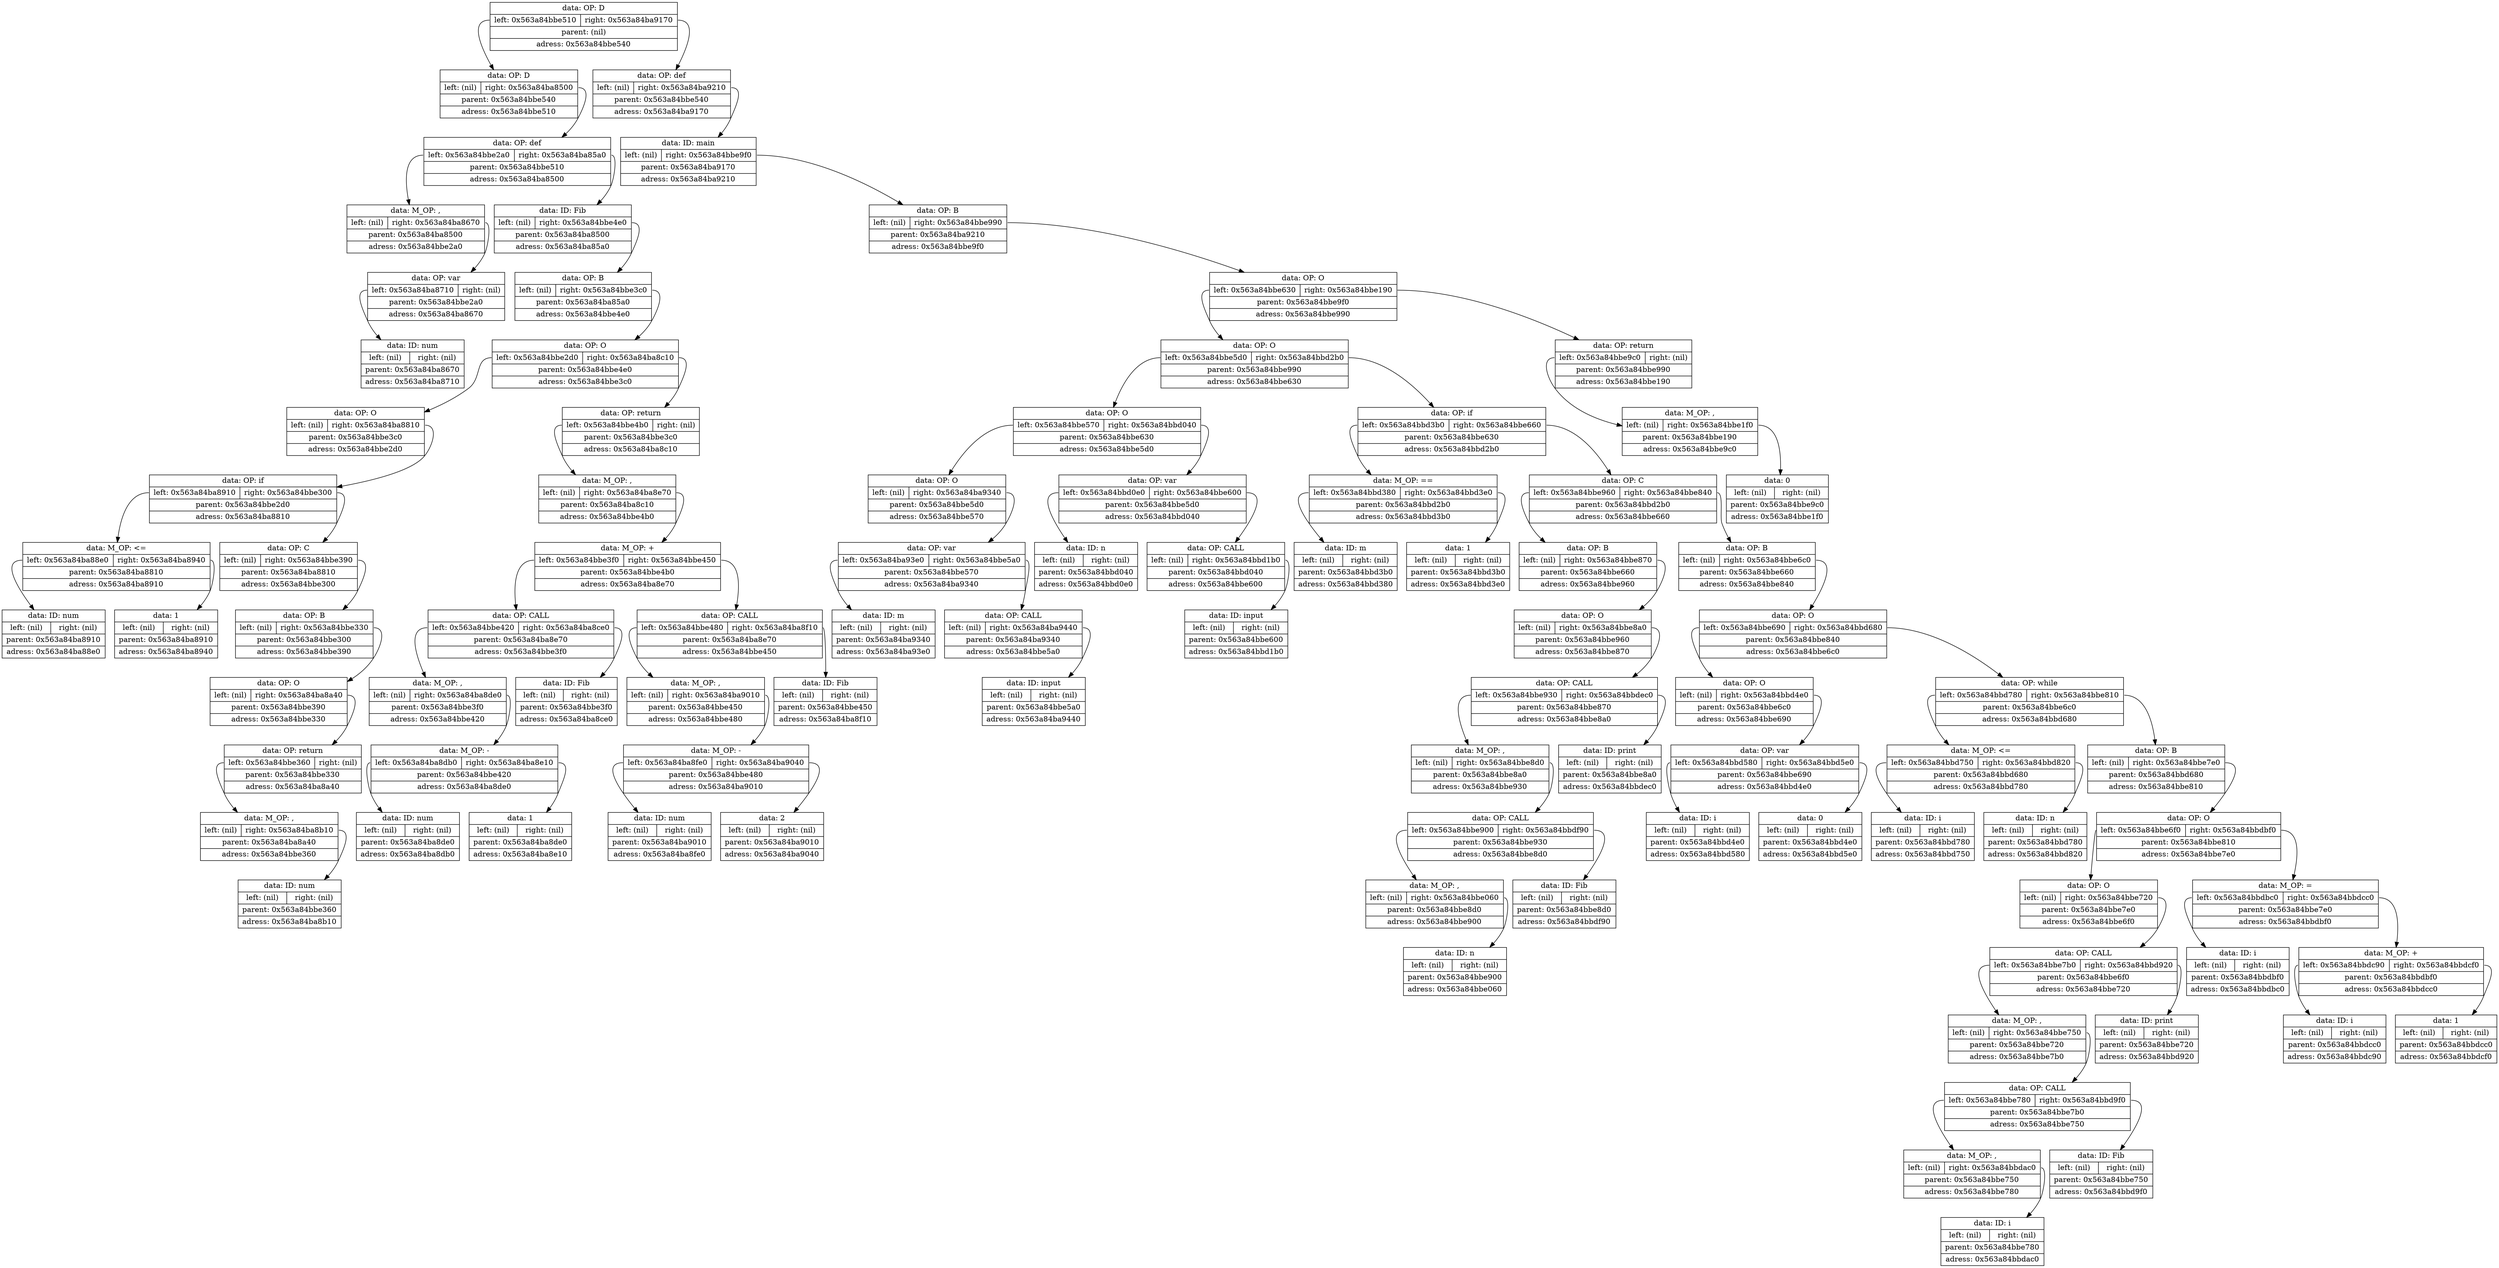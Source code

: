 digraph dump
{
	node0x563a84bbe540 [shape = "record", label = "{<f1>data: OP: D|{<f2>left: 0x563a84bbe510|<f3>right: 0x563a84ba9170}|<f4>parent: (nil)|<f5>adress: 0x563a84bbe540}"];
	node0x563a84bbe510 [shape = "record", label = "{<f1>data: OP: D|{<f2>left: (nil)|<f3>right: 0x563a84ba8500}|<f4>parent: 0x563a84bbe540|<f5>adress: 0x563a84bbe510}"];
	node0x563a84ba8500 [shape = "record", label = "{<f1>data: OP: def|{<f2>left: 0x563a84bbe2a0|<f3>right: 0x563a84ba85a0}|<f4>parent: 0x563a84bbe510|<f5>adress: 0x563a84ba8500}"];
	node0x563a84bbe2a0 [shape = "record", label = "{<f1>data: M_OP: ,|{<f2>left: (nil)|<f3>right: 0x563a84ba8670}|<f4>parent: 0x563a84ba8500|<f5>adress: 0x563a84bbe2a0}"];
	node0x563a84ba8670 [shape = "record", label = "{<f1>data: OP: var|{<f2>left: 0x563a84ba8710|<f3>right: (nil)}|<f4>parent: 0x563a84bbe2a0|<f5>adress: 0x563a84ba8670}"];
	node0x563a84ba8710 [shape = "record", label = "{<f1>data: ID: num|{<f2>left: (nil)|<f3>right: (nil)}|<f4>parent: 0x563a84ba8670|<f5>adress: 0x563a84ba8710}"];
	node0x563a84ba8670:f2 -> node0x563a84ba8710
	node0x563a84bbe2a0:f3 -> node0x563a84ba8670
	node0x563a84ba8500:f2 -> node0x563a84bbe2a0
	node0x563a84ba85a0 [shape = "record", label = "{<f1>data: ID: Fib|{<f2>left: (nil)|<f3>right: 0x563a84bbe4e0}|<f4>parent: 0x563a84ba8500|<f5>adress: 0x563a84ba85a0}"];
	node0x563a84bbe4e0 [shape = "record", label = "{<f1>data: OP: B|{<f2>left: (nil)|<f3>right: 0x563a84bbe3c0}|<f4>parent: 0x563a84ba85a0|<f5>adress: 0x563a84bbe4e0}"];
	node0x563a84bbe3c0 [shape = "record", label = "{<f1>data: OP: O|{<f2>left: 0x563a84bbe2d0|<f3>right: 0x563a84ba8c10}|<f4>parent: 0x563a84bbe4e0|<f5>adress: 0x563a84bbe3c0}"];
	node0x563a84bbe2d0 [shape = "record", label = "{<f1>data: OP: O|{<f2>left: (nil)|<f3>right: 0x563a84ba8810}|<f4>parent: 0x563a84bbe3c0|<f5>adress: 0x563a84bbe2d0}"];
	node0x563a84ba8810 [shape = "record", label = "{<f1>data: OP: if|{<f2>left: 0x563a84ba8910|<f3>right: 0x563a84bbe300}|<f4>parent: 0x563a84bbe2d0|<f5>adress: 0x563a84ba8810}"];
	node0x563a84ba8910 [shape = "record", label = "{<f1>data: M_OP: \<=|{<f2>left: 0x563a84ba88e0|<f3>right: 0x563a84ba8940}|<f4>parent: 0x563a84ba8810|<f5>adress: 0x563a84ba8910}"];
	node0x563a84ba88e0 [shape = "record", label = "{<f1>data: ID: num|{<f2>left: (nil)|<f3>right: (nil)}|<f4>parent: 0x563a84ba8910|<f5>adress: 0x563a84ba88e0}"];
	node0x563a84ba8910:f2 -> node0x563a84ba88e0
	node0x563a84ba8940 [shape = "record", label = "{<f1>data: 1|{<f2>left: (nil)|<f3>right: (nil)}|<f4>parent: 0x563a84ba8910|<f5>adress: 0x563a84ba8940}"];
	node0x563a84ba8910:f3 -> node0x563a84ba8940
	node0x563a84ba8810:f2 -> node0x563a84ba8910
	node0x563a84bbe300 [shape = "record", label = "{<f1>data: OP: C|{<f2>left: (nil)|<f3>right: 0x563a84bbe390}|<f4>parent: 0x563a84ba8810|<f5>adress: 0x563a84bbe300}"];
	node0x563a84bbe390 [shape = "record", label = "{<f1>data: OP: B|{<f2>left: (nil)|<f3>right: 0x563a84bbe330}|<f4>parent: 0x563a84bbe300|<f5>adress: 0x563a84bbe390}"];
	node0x563a84bbe330 [shape = "record", label = "{<f1>data: OP: O|{<f2>left: (nil)|<f3>right: 0x563a84ba8a40}|<f4>parent: 0x563a84bbe390|<f5>adress: 0x563a84bbe330}"];
	node0x563a84ba8a40 [shape = "record", label = "{<f1>data: OP: return|{<f2>left: 0x563a84bbe360|<f3>right: (nil)}|<f4>parent: 0x563a84bbe330|<f5>adress: 0x563a84ba8a40}"];
	node0x563a84bbe360 [shape = "record", label = "{<f1>data: M_OP: ,|{<f2>left: (nil)|<f3>right: 0x563a84ba8b10}|<f4>parent: 0x563a84ba8a40|<f5>adress: 0x563a84bbe360}"];
	node0x563a84ba8b10 [shape = "record", label = "{<f1>data: ID: num|{<f2>left: (nil)|<f3>right: (nil)}|<f4>parent: 0x563a84bbe360|<f5>adress: 0x563a84ba8b10}"];
	node0x563a84bbe360:f3 -> node0x563a84ba8b10
	node0x563a84ba8a40:f2 -> node0x563a84bbe360
	node0x563a84bbe330:f3 -> node0x563a84ba8a40
	node0x563a84bbe390:f3 -> node0x563a84bbe330
	node0x563a84bbe300:f3 -> node0x563a84bbe390
	node0x563a84ba8810:f3 -> node0x563a84bbe300
	node0x563a84bbe2d0:f3 -> node0x563a84ba8810
	node0x563a84bbe3c0:f2 -> node0x563a84bbe2d0
	node0x563a84ba8c10 [shape = "record", label = "{<f1>data: OP: return|{<f2>left: 0x563a84bbe4b0|<f3>right: (nil)}|<f4>parent: 0x563a84bbe3c0|<f5>adress: 0x563a84ba8c10}"];
	node0x563a84bbe4b0 [shape = "record", label = "{<f1>data: M_OP: ,|{<f2>left: (nil)|<f3>right: 0x563a84ba8e70}|<f4>parent: 0x563a84ba8c10|<f5>adress: 0x563a84bbe4b0}"];
	node0x563a84ba8e70 [shape = "record", label = "{<f1>data: M_OP: +|{<f2>left: 0x563a84bbe3f0|<f3>right: 0x563a84bbe450}|<f4>parent: 0x563a84bbe4b0|<f5>adress: 0x563a84ba8e70}"];
	node0x563a84bbe3f0 [shape = "record", label = "{<f1>data: OP: CALL|{<f2>left: 0x563a84bbe420|<f3>right: 0x563a84ba8ce0}|<f4>parent: 0x563a84ba8e70|<f5>adress: 0x563a84bbe3f0}"];
	node0x563a84bbe420 [shape = "record", label = "{<f1>data: M_OP: ,|{<f2>left: (nil)|<f3>right: 0x563a84ba8de0}|<f4>parent: 0x563a84bbe3f0|<f5>adress: 0x563a84bbe420}"];
	node0x563a84ba8de0 [shape = "record", label = "{<f1>data: M_OP: -|{<f2>left: 0x563a84ba8db0|<f3>right: 0x563a84ba8e10}|<f4>parent: 0x563a84bbe420|<f5>adress: 0x563a84ba8de0}"];
	node0x563a84ba8db0 [shape = "record", label = "{<f1>data: ID: num|{<f2>left: (nil)|<f3>right: (nil)}|<f4>parent: 0x563a84ba8de0|<f5>adress: 0x563a84ba8db0}"];
	node0x563a84ba8de0:f2 -> node0x563a84ba8db0
	node0x563a84ba8e10 [shape = "record", label = "{<f1>data: 1|{<f2>left: (nil)|<f3>right: (nil)}|<f4>parent: 0x563a84ba8de0|<f5>adress: 0x563a84ba8e10}"];
	node0x563a84ba8de0:f3 -> node0x563a84ba8e10
	node0x563a84bbe420:f3 -> node0x563a84ba8de0
	node0x563a84bbe3f0:f2 -> node0x563a84bbe420
	node0x563a84ba8ce0 [shape = "record", label = "{<f1>data: ID: Fib|{<f2>left: (nil)|<f3>right: (nil)}|<f4>parent: 0x563a84bbe3f0|<f5>adress: 0x563a84ba8ce0}"];
	node0x563a84bbe3f0:f3 -> node0x563a84ba8ce0
	node0x563a84ba8e70:f2 -> node0x563a84bbe3f0
	node0x563a84bbe450 [shape = "record", label = "{<f1>data: OP: CALL|{<f2>left: 0x563a84bbe480|<f3>right: 0x563a84ba8f10}|<f4>parent: 0x563a84ba8e70|<f5>adress: 0x563a84bbe450}"];
	node0x563a84bbe480 [shape = "record", label = "{<f1>data: M_OP: ,|{<f2>left: (nil)|<f3>right: 0x563a84ba9010}|<f4>parent: 0x563a84bbe450|<f5>adress: 0x563a84bbe480}"];
	node0x563a84ba9010 [shape = "record", label = "{<f1>data: M_OP: -|{<f2>left: 0x563a84ba8fe0|<f3>right: 0x563a84ba9040}|<f4>parent: 0x563a84bbe480|<f5>adress: 0x563a84ba9010}"];
	node0x563a84ba8fe0 [shape = "record", label = "{<f1>data: ID: num|{<f2>left: (nil)|<f3>right: (nil)}|<f4>parent: 0x563a84ba9010|<f5>adress: 0x563a84ba8fe0}"];
	node0x563a84ba9010:f2 -> node0x563a84ba8fe0
	node0x563a84ba9040 [shape = "record", label = "{<f1>data: 2|{<f2>left: (nil)|<f3>right: (nil)}|<f4>parent: 0x563a84ba9010|<f5>adress: 0x563a84ba9040}"];
	node0x563a84ba9010:f3 -> node0x563a84ba9040
	node0x563a84bbe480:f3 -> node0x563a84ba9010
	node0x563a84bbe450:f2 -> node0x563a84bbe480
	node0x563a84ba8f10 [shape = "record", label = "{<f1>data: ID: Fib|{<f2>left: (nil)|<f3>right: (nil)}|<f4>parent: 0x563a84bbe450|<f5>adress: 0x563a84ba8f10}"];
	node0x563a84bbe450:f3 -> node0x563a84ba8f10
	node0x563a84ba8e70:f3 -> node0x563a84bbe450
	node0x563a84bbe4b0:f3 -> node0x563a84ba8e70
	node0x563a84ba8c10:f2 -> node0x563a84bbe4b0
	node0x563a84bbe3c0:f3 -> node0x563a84ba8c10
	node0x563a84bbe4e0:f3 -> node0x563a84bbe3c0
	node0x563a84ba85a0:f3 -> node0x563a84bbe4e0
	node0x563a84ba8500:f3 -> node0x563a84ba85a0
	node0x563a84bbe510:f3 -> node0x563a84ba8500
	node0x563a84bbe540:f2 -> node0x563a84bbe510
	node0x563a84ba9170 [shape = "record", label = "{<f1>data: OP: def|{<f2>left: (nil)|<f3>right: 0x563a84ba9210}|<f4>parent: 0x563a84bbe540|<f5>adress: 0x563a84ba9170}"];
	node0x563a84ba9210 [shape = "record", label = "{<f1>data: ID: main|{<f2>left: (nil)|<f3>right: 0x563a84bbe9f0}|<f4>parent: 0x563a84ba9170|<f5>adress: 0x563a84ba9210}"];
	node0x563a84bbe9f0 [shape = "record", label = "{<f1>data: OP: B|{<f2>left: (nil)|<f3>right: 0x563a84bbe990}|<f4>parent: 0x563a84ba9210|<f5>adress: 0x563a84bbe9f0}"];
	node0x563a84bbe990 [shape = "record", label = "{<f1>data: OP: O|{<f2>left: 0x563a84bbe630|<f3>right: 0x563a84bbe190}|<f4>parent: 0x563a84bbe9f0|<f5>adress: 0x563a84bbe990}"];
	node0x563a84bbe630 [shape = "record", label = "{<f1>data: OP: O|{<f2>left: 0x563a84bbe5d0|<f3>right: 0x563a84bbd2b0}|<f4>parent: 0x563a84bbe990|<f5>adress: 0x563a84bbe630}"];
	node0x563a84bbe5d0 [shape = "record", label = "{<f1>data: OP: O|{<f2>left: 0x563a84bbe570|<f3>right: 0x563a84bbd040}|<f4>parent: 0x563a84bbe630|<f5>adress: 0x563a84bbe5d0}"];
	node0x563a84bbe570 [shape = "record", label = "{<f1>data: OP: O|{<f2>left: (nil)|<f3>right: 0x563a84ba9340}|<f4>parent: 0x563a84bbe5d0|<f5>adress: 0x563a84bbe570}"];
	node0x563a84ba9340 [shape = "record", label = "{<f1>data: OP: var|{<f2>left: 0x563a84ba93e0|<f3>right: 0x563a84bbe5a0}|<f4>parent: 0x563a84bbe570|<f5>adress: 0x563a84ba9340}"];
	node0x563a84ba93e0 [shape = "record", label = "{<f1>data: ID: m|{<f2>left: (nil)|<f3>right: (nil)}|<f4>parent: 0x563a84ba9340|<f5>adress: 0x563a84ba93e0}"];
	node0x563a84ba9340:f2 -> node0x563a84ba93e0
	node0x563a84bbe5a0 [shape = "record", label = "{<f1>data: OP: CALL|{<f2>left: (nil)|<f3>right: 0x563a84ba9440}|<f4>parent: 0x563a84ba9340|<f5>adress: 0x563a84bbe5a0}"];
	node0x563a84ba9440 [shape = "record", label = "{<f1>data: ID: input|{<f2>left: (nil)|<f3>right: (nil)}|<f4>parent: 0x563a84bbe5a0|<f5>adress: 0x563a84ba9440}"];
	node0x563a84bbe5a0:f3 -> node0x563a84ba9440
	node0x563a84ba9340:f3 -> node0x563a84bbe5a0
	node0x563a84bbe570:f3 -> node0x563a84ba9340
	node0x563a84bbe5d0:f2 -> node0x563a84bbe570
	node0x563a84bbd040 [shape = "record", label = "{<f1>data: OP: var|{<f2>left: 0x563a84bbd0e0|<f3>right: 0x563a84bbe600}|<f4>parent: 0x563a84bbe5d0|<f5>adress: 0x563a84bbd040}"];
	node0x563a84bbd0e0 [shape = "record", label = "{<f1>data: ID: n|{<f2>left: (nil)|<f3>right: (nil)}|<f4>parent: 0x563a84bbd040|<f5>adress: 0x563a84bbd0e0}"];
	node0x563a84bbd040:f2 -> node0x563a84bbd0e0
	node0x563a84bbe600 [shape = "record", label = "{<f1>data: OP: CALL|{<f2>left: (nil)|<f3>right: 0x563a84bbd1b0}|<f4>parent: 0x563a84bbd040|<f5>adress: 0x563a84bbe600}"];
	node0x563a84bbd1b0 [shape = "record", label = "{<f1>data: ID: input|{<f2>left: (nil)|<f3>right: (nil)}|<f4>parent: 0x563a84bbe600|<f5>adress: 0x563a84bbd1b0}"];
	node0x563a84bbe600:f3 -> node0x563a84bbd1b0
	node0x563a84bbd040:f3 -> node0x563a84bbe600
	node0x563a84bbe5d0:f3 -> node0x563a84bbd040
	node0x563a84bbe630:f2 -> node0x563a84bbe5d0
	node0x563a84bbd2b0 [shape = "record", label = "{<f1>data: OP: if|{<f2>left: 0x563a84bbd3b0|<f3>right: 0x563a84bbe660}|<f4>parent: 0x563a84bbe630|<f5>adress: 0x563a84bbd2b0}"];
	node0x563a84bbd3b0 [shape = "record", label = "{<f1>data: M_OP: ==|{<f2>left: 0x563a84bbd380|<f3>right: 0x563a84bbd3e0}|<f4>parent: 0x563a84bbd2b0|<f5>adress: 0x563a84bbd3b0}"];
	node0x563a84bbd380 [shape = "record", label = "{<f1>data: ID: m|{<f2>left: (nil)|<f3>right: (nil)}|<f4>parent: 0x563a84bbd3b0|<f5>adress: 0x563a84bbd380}"];
	node0x563a84bbd3b0:f2 -> node0x563a84bbd380
	node0x563a84bbd3e0 [shape = "record", label = "{<f1>data: 1|{<f2>left: (nil)|<f3>right: (nil)}|<f4>parent: 0x563a84bbd3b0|<f5>adress: 0x563a84bbd3e0}"];
	node0x563a84bbd3b0:f3 -> node0x563a84bbd3e0
	node0x563a84bbd2b0:f2 -> node0x563a84bbd3b0
	node0x563a84bbe660 [shape = "record", label = "{<f1>data: OP: C|{<f2>left: 0x563a84bbe960|<f3>right: 0x563a84bbe840}|<f4>parent: 0x563a84bbd2b0|<f5>adress: 0x563a84bbe660}"];
	node0x563a84bbe960 [shape = "record", label = "{<f1>data: OP: B|{<f2>left: (nil)|<f3>right: 0x563a84bbe870}|<f4>parent: 0x563a84bbe660|<f5>adress: 0x563a84bbe960}"];
	node0x563a84bbe870 [shape = "record", label = "{<f1>data: OP: O|{<f2>left: (nil)|<f3>right: 0x563a84bbe8a0}|<f4>parent: 0x563a84bbe960|<f5>adress: 0x563a84bbe870}"];
	node0x563a84bbe8a0 [shape = "record", label = "{<f1>data: OP: CALL|{<f2>left: 0x563a84bbe930|<f3>right: 0x563a84bbdec0}|<f4>parent: 0x563a84bbe870|<f5>adress: 0x563a84bbe8a0}"];
	node0x563a84bbe930 [shape = "record", label = "{<f1>data: M_OP: ,|{<f2>left: (nil)|<f3>right: 0x563a84bbe8d0}|<f4>parent: 0x563a84bbe8a0|<f5>adress: 0x563a84bbe930}"];
	node0x563a84bbe8d0 [shape = "record", label = "{<f1>data: OP: CALL|{<f2>left: 0x563a84bbe900|<f3>right: 0x563a84bbdf90}|<f4>parent: 0x563a84bbe930|<f5>adress: 0x563a84bbe8d0}"];
	node0x563a84bbe900 [shape = "record", label = "{<f1>data: M_OP: ,|{<f2>left: (nil)|<f3>right: 0x563a84bbe060}|<f4>parent: 0x563a84bbe8d0|<f5>adress: 0x563a84bbe900}"];
	node0x563a84bbe060 [shape = "record", label = "{<f1>data: ID: n|{<f2>left: (nil)|<f3>right: (nil)}|<f4>parent: 0x563a84bbe900|<f5>adress: 0x563a84bbe060}"];
	node0x563a84bbe900:f3 -> node0x563a84bbe060
	node0x563a84bbe8d0:f2 -> node0x563a84bbe900
	node0x563a84bbdf90 [shape = "record", label = "{<f1>data: ID: Fib|{<f2>left: (nil)|<f3>right: (nil)}|<f4>parent: 0x563a84bbe8d0|<f5>adress: 0x563a84bbdf90}"];
	node0x563a84bbe8d0:f3 -> node0x563a84bbdf90
	node0x563a84bbe930:f3 -> node0x563a84bbe8d0
	node0x563a84bbe8a0:f2 -> node0x563a84bbe930
	node0x563a84bbdec0 [shape = "record", label = "{<f1>data: ID: print|{<f2>left: (nil)|<f3>right: (nil)}|<f4>parent: 0x563a84bbe8a0|<f5>adress: 0x563a84bbdec0}"];
	node0x563a84bbe8a0:f3 -> node0x563a84bbdec0
	node0x563a84bbe870:f3 -> node0x563a84bbe8a0
	node0x563a84bbe960:f3 -> node0x563a84bbe870
	node0x563a84bbe660:f2 -> node0x563a84bbe960
	node0x563a84bbe840 [shape = "record", label = "{<f1>data: OP: B|{<f2>left: (nil)|<f3>right: 0x563a84bbe6c0}|<f4>parent: 0x563a84bbe660|<f5>adress: 0x563a84bbe840}"];
	node0x563a84bbe6c0 [shape = "record", label = "{<f1>data: OP: O|{<f2>left: 0x563a84bbe690|<f3>right: 0x563a84bbd680}|<f4>parent: 0x563a84bbe840|<f5>adress: 0x563a84bbe6c0}"];
	node0x563a84bbe690 [shape = "record", label = "{<f1>data: OP: O|{<f2>left: (nil)|<f3>right: 0x563a84bbd4e0}|<f4>parent: 0x563a84bbe6c0|<f5>adress: 0x563a84bbe690}"];
	node0x563a84bbd4e0 [shape = "record", label = "{<f1>data: OP: var|{<f2>left: 0x563a84bbd580|<f3>right: 0x563a84bbd5e0}|<f4>parent: 0x563a84bbe690|<f5>adress: 0x563a84bbd4e0}"];
	node0x563a84bbd580 [shape = "record", label = "{<f1>data: ID: i|{<f2>left: (nil)|<f3>right: (nil)}|<f4>parent: 0x563a84bbd4e0|<f5>adress: 0x563a84bbd580}"];
	node0x563a84bbd4e0:f2 -> node0x563a84bbd580
	node0x563a84bbd5e0 [shape = "record", label = "{<f1>data: 0|{<f2>left: (nil)|<f3>right: (nil)}|<f4>parent: 0x563a84bbd4e0|<f5>adress: 0x563a84bbd5e0}"];
	node0x563a84bbd4e0:f3 -> node0x563a84bbd5e0
	node0x563a84bbe690:f3 -> node0x563a84bbd4e0
	node0x563a84bbe6c0:f2 -> node0x563a84bbe690
	node0x563a84bbd680 [shape = "record", label = "{<f1>data: OP: while|{<f2>left: 0x563a84bbd780|<f3>right: 0x563a84bbe810}|<f4>parent: 0x563a84bbe6c0|<f5>adress: 0x563a84bbd680}"];
	node0x563a84bbd780 [shape = "record", label = "{<f1>data: M_OP: \<=|{<f2>left: 0x563a84bbd750|<f3>right: 0x563a84bbd820}|<f4>parent: 0x563a84bbd680|<f5>adress: 0x563a84bbd780}"];
	node0x563a84bbd750 [shape = "record", label = "{<f1>data: ID: i|{<f2>left: (nil)|<f3>right: (nil)}|<f4>parent: 0x563a84bbd780|<f5>adress: 0x563a84bbd750}"];
	node0x563a84bbd780:f2 -> node0x563a84bbd750
	node0x563a84bbd820 [shape = "record", label = "{<f1>data: ID: n|{<f2>left: (nil)|<f3>right: (nil)}|<f4>parent: 0x563a84bbd780|<f5>adress: 0x563a84bbd820}"];
	node0x563a84bbd780:f3 -> node0x563a84bbd820
	node0x563a84bbd680:f2 -> node0x563a84bbd780
	node0x563a84bbe810 [shape = "record", label = "{<f1>data: OP: B|{<f2>left: (nil)|<f3>right: 0x563a84bbe7e0}|<f4>parent: 0x563a84bbd680|<f5>adress: 0x563a84bbe810}"];
	node0x563a84bbe7e0 [shape = "record", label = "{<f1>data: OP: O|{<f2>left: 0x563a84bbe6f0|<f3>right: 0x563a84bbdbf0}|<f4>parent: 0x563a84bbe810|<f5>adress: 0x563a84bbe7e0}"];
	node0x563a84bbe6f0 [shape = "record", label = "{<f1>data: OP: O|{<f2>left: (nil)|<f3>right: 0x563a84bbe720}|<f4>parent: 0x563a84bbe7e0|<f5>adress: 0x563a84bbe6f0}"];
	node0x563a84bbe720 [shape = "record", label = "{<f1>data: OP: CALL|{<f2>left: 0x563a84bbe7b0|<f3>right: 0x563a84bbd920}|<f4>parent: 0x563a84bbe6f0|<f5>adress: 0x563a84bbe720}"];
	node0x563a84bbe7b0 [shape = "record", label = "{<f1>data: M_OP: ,|{<f2>left: (nil)|<f3>right: 0x563a84bbe750}|<f4>parent: 0x563a84bbe720|<f5>adress: 0x563a84bbe7b0}"];
	node0x563a84bbe750 [shape = "record", label = "{<f1>data: OP: CALL|{<f2>left: 0x563a84bbe780|<f3>right: 0x563a84bbd9f0}|<f4>parent: 0x563a84bbe7b0|<f5>adress: 0x563a84bbe750}"];
	node0x563a84bbe780 [shape = "record", label = "{<f1>data: M_OP: ,|{<f2>left: (nil)|<f3>right: 0x563a84bbdac0}|<f4>parent: 0x563a84bbe750|<f5>adress: 0x563a84bbe780}"];
	node0x563a84bbdac0 [shape = "record", label = "{<f1>data: ID: i|{<f2>left: (nil)|<f3>right: (nil)}|<f4>parent: 0x563a84bbe780|<f5>adress: 0x563a84bbdac0}"];
	node0x563a84bbe780:f3 -> node0x563a84bbdac0
	node0x563a84bbe750:f2 -> node0x563a84bbe780
	node0x563a84bbd9f0 [shape = "record", label = "{<f1>data: ID: Fib|{<f2>left: (nil)|<f3>right: (nil)}|<f4>parent: 0x563a84bbe750|<f5>adress: 0x563a84bbd9f0}"];
	node0x563a84bbe750:f3 -> node0x563a84bbd9f0
	node0x563a84bbe7b0:f3 -> node0x563a84bbe750
	node0x563a84bbe720:f2 -> node0x563a84bbe7b0
	node0x563a84bbd920 [shape = "record", label = "{<f1>data: ID: print|{<f2>left: (nil)|<f3>right: (nil)}|<f4>parent: 0x563a84bbe720|<f5>adress: 0x563a84bbd920}"];
	node0x563a84bbe720:f3 -> node0x563a84bbd920
	node0x563a84bbe6f0:f3 -> node0x563a84bbe720
	node0x563a84bbe7e0:f2 -> node0x563a84bbe6f0
	node0x563a84bbdbf0 [shape = "record", label = "{<f1>data: M_OP: =|{<f2>left: 0x563a84bbdbc0|<f3>right: 0x563a84bbdcc0}|<f4>parent: 0x563a84bbe7e0|<f5>adress: 0x563a84bbdbf0}"];
	node0x563a84bbdbc0 [shape = "record", label = "{<f1>data: ID: i|{<f2>left: (nil)|<f3>right: (nil)}|<f4>parent: 0x563a84bbdbf0|<f5>adress: 0x563a84bbdbc0}"];
	node0x563a84bbdbf0:f2 -> node0x563a84bbdbc0
	node0x563a84bbdcc0 [shape = "record", label = "{<f1>data: M_OP: +|{<f2>left: 0x563a84bbdc90|<f3>right: 0x563a84bbdcf0}|<f4>parent: 0x563a84bbdbf0|<f5>adress: 0x563a84bbdcc0}"];
	node0x563a84bbdc90 [shape = "record", label = "{<f1>data: ID: i|{<f2>left: (nil)|<f3>right: (nil)}|<f4>parent: 0x563a84bbdcc0|<f5>adress: 0x563a84bbdc90}"];
	node0x563a84bbdcc0:f2 -> node0x563a84bbdc90
	node0x563a84bbdcf0 [shape = "record", label = "{<f1>data: 1|{<f2>left: (nil)|<f3>right: (nil)}|<f4>parent: 0x563a84bbdcc0|<f5>adress: 0x563a84bbdcf0}"];
	node0x563a84bbdcc0:f3 -> node0x563a84bbdcf0
	node0x563a84bbdbf0:f3 -> node0x563a84bbdcc0
	node0x563a84bbe7e0:f3 -> node0x563a84bbdbf0
	node0x563a84bbe810:f3 -> node0x563a84bbe7e0
	node0x563a84bbd680:f3 -> node0x563a84bbe810
	node0x563a84bbe6c0:f3 -> node0x563a84bbd680
	node0x563a84bbe840:f3 -> node0x563a84bbe6c0
	node0x563a84bbe660:f3 -> node0x563a84bbe840
	node0x563a84bbd2b0:f3 -> node0x563a84bbe660
	node0x563a84bbe630:f3 -> node0x563a84bbd2b0
	node0x563a84bbe990:f2 -> node0x563a84bbe630
	node0x563a84bbe190 [shape = "record", label = "{<f1>data: OP: return|{<f2>left: 0x563a84bbe9c0|<f3>right: (nil)}|<f4>parent: 0x563a84bbe990|<f5>adress: 0x563a84bbe190}"];
	node0x563a84bbe9c0 [shape = "record", label = "{<f1>data: M_OP: ,|{<f2>left: (nil)|<f3>right: 0x563a84bbe1f0}|<f4>parent: 0x563a84bbe190|<f5>adress: 0x563a84bbe9c0}"];
	node0x563a84bbe1f0 [shape = "record", label = "{<f1>data: 0|{<f2>left: (nil)|<f3>right: (nil)}|<f4>parent: 0x563a84bbe9c0|<f5>adress: 0x563a84bbe1f0}"];
	node0x563a84bbe9c0:f3 -> node0x563a84bbe1f0
	node0x563a84bbe190:f2 -> node0x563a84bbe9c0
	node0x563a84bbe990:f3 -> node0x563a84bbe190
	node0x563a84bbe9f0:f3 -> node0x563a84bbe990
	node0x563a84ba9210:f3 -> node0x563a84bbe9f0
	node0x563a84ba9170:f3 -> node0x563a84ba9210
	node0x563a84bbe540:f3 -> node0x563a84ba9170

}
